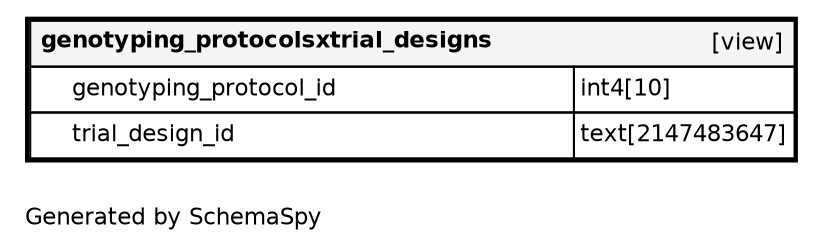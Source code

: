 digraph "oneDegreeRelationshipsDiagram" {
  graph [    rankdir="RL"    bgcolor="#ffffff"    label="\nGenerated by SchemaSpy"    labeljust="l"    nodesep="0.18"    ranksep="0.46"    fontname="Helvetica"    fontsize="11"    ration="compress"  ];  node [    fontname="Helvetica"    fontsize="11"    shape="plaintext"  ];  edge [    arrowsize="0.8"  ];
  "genotyping_protocolsxtrial_designs" [
   label=<
    <TABLE BORDER="2" CELLBORDER="1" CELLSPACING="0" BGCOLOR="#ffffff">
      <TR><TD COLSPAN="4"  BGCOLOR="#f5f5f5"><TABLE BORDER="0" CELLSPACING="0"><TR><TD ALIGN="LEFT" FIXEDSIZE="TRUE" WIDTH="240" HEIGHT="16"><B>genotyping_protocolsxtrial_designs</B></TD><TD ALIGN="RIGHT">[view]</TD></TR></TABLE></TD></TR>
      <TR><TD PORT="genotyping_protocol_id" COLSPAN="2" ALIGN="LEFT"><TABLE BORDER="0" CELLSPACING="0" ALIGN="LEFT"><TR ALIGN="LEFT"><TD ALIGN="LEFT" FIXEDSIZE="TRUE" WIDTH="15" HEIGHT="16"></TD><TD ALIGN="LEFT" FIXEDSIZE="TRUE" WIDTH="240" HEIGHT="16">genotyping_protocol_id</TD></TR></TABLE></TD><TD PORT="genotyping_protocol_id.type" ALIGN="LEFT">int4[10]</TD></TR>
      <TR><TD PORT="trial_design_id" COLSPAN="2" ALIGN="LEFT"><TABLE BORDER="0" CELLSPACING="0" ALIGN="LEFT"><TR ALIGN="LEFT"><TD ALIGN="LEFT" FIXEDSIZE="TRUE" WIDTH="15" HEIGHT="16"></TD><TD ALIGN="LEFT" FIXEDSIZE="TRUE" WIDTH="240" HEIGHT="16">trial_design_id</TD></TR></TABLE></TD><TD PORT="trial_design_id.type" ALIGN="LEFT">text[2147483647]</TD></TR>
    </TABLE>>
    URL="genotyping_protocolsxtrial_designs.html"
    target="_top"
    tooltip="genotyping_protocolsxtrial_designs"
  ];
}
